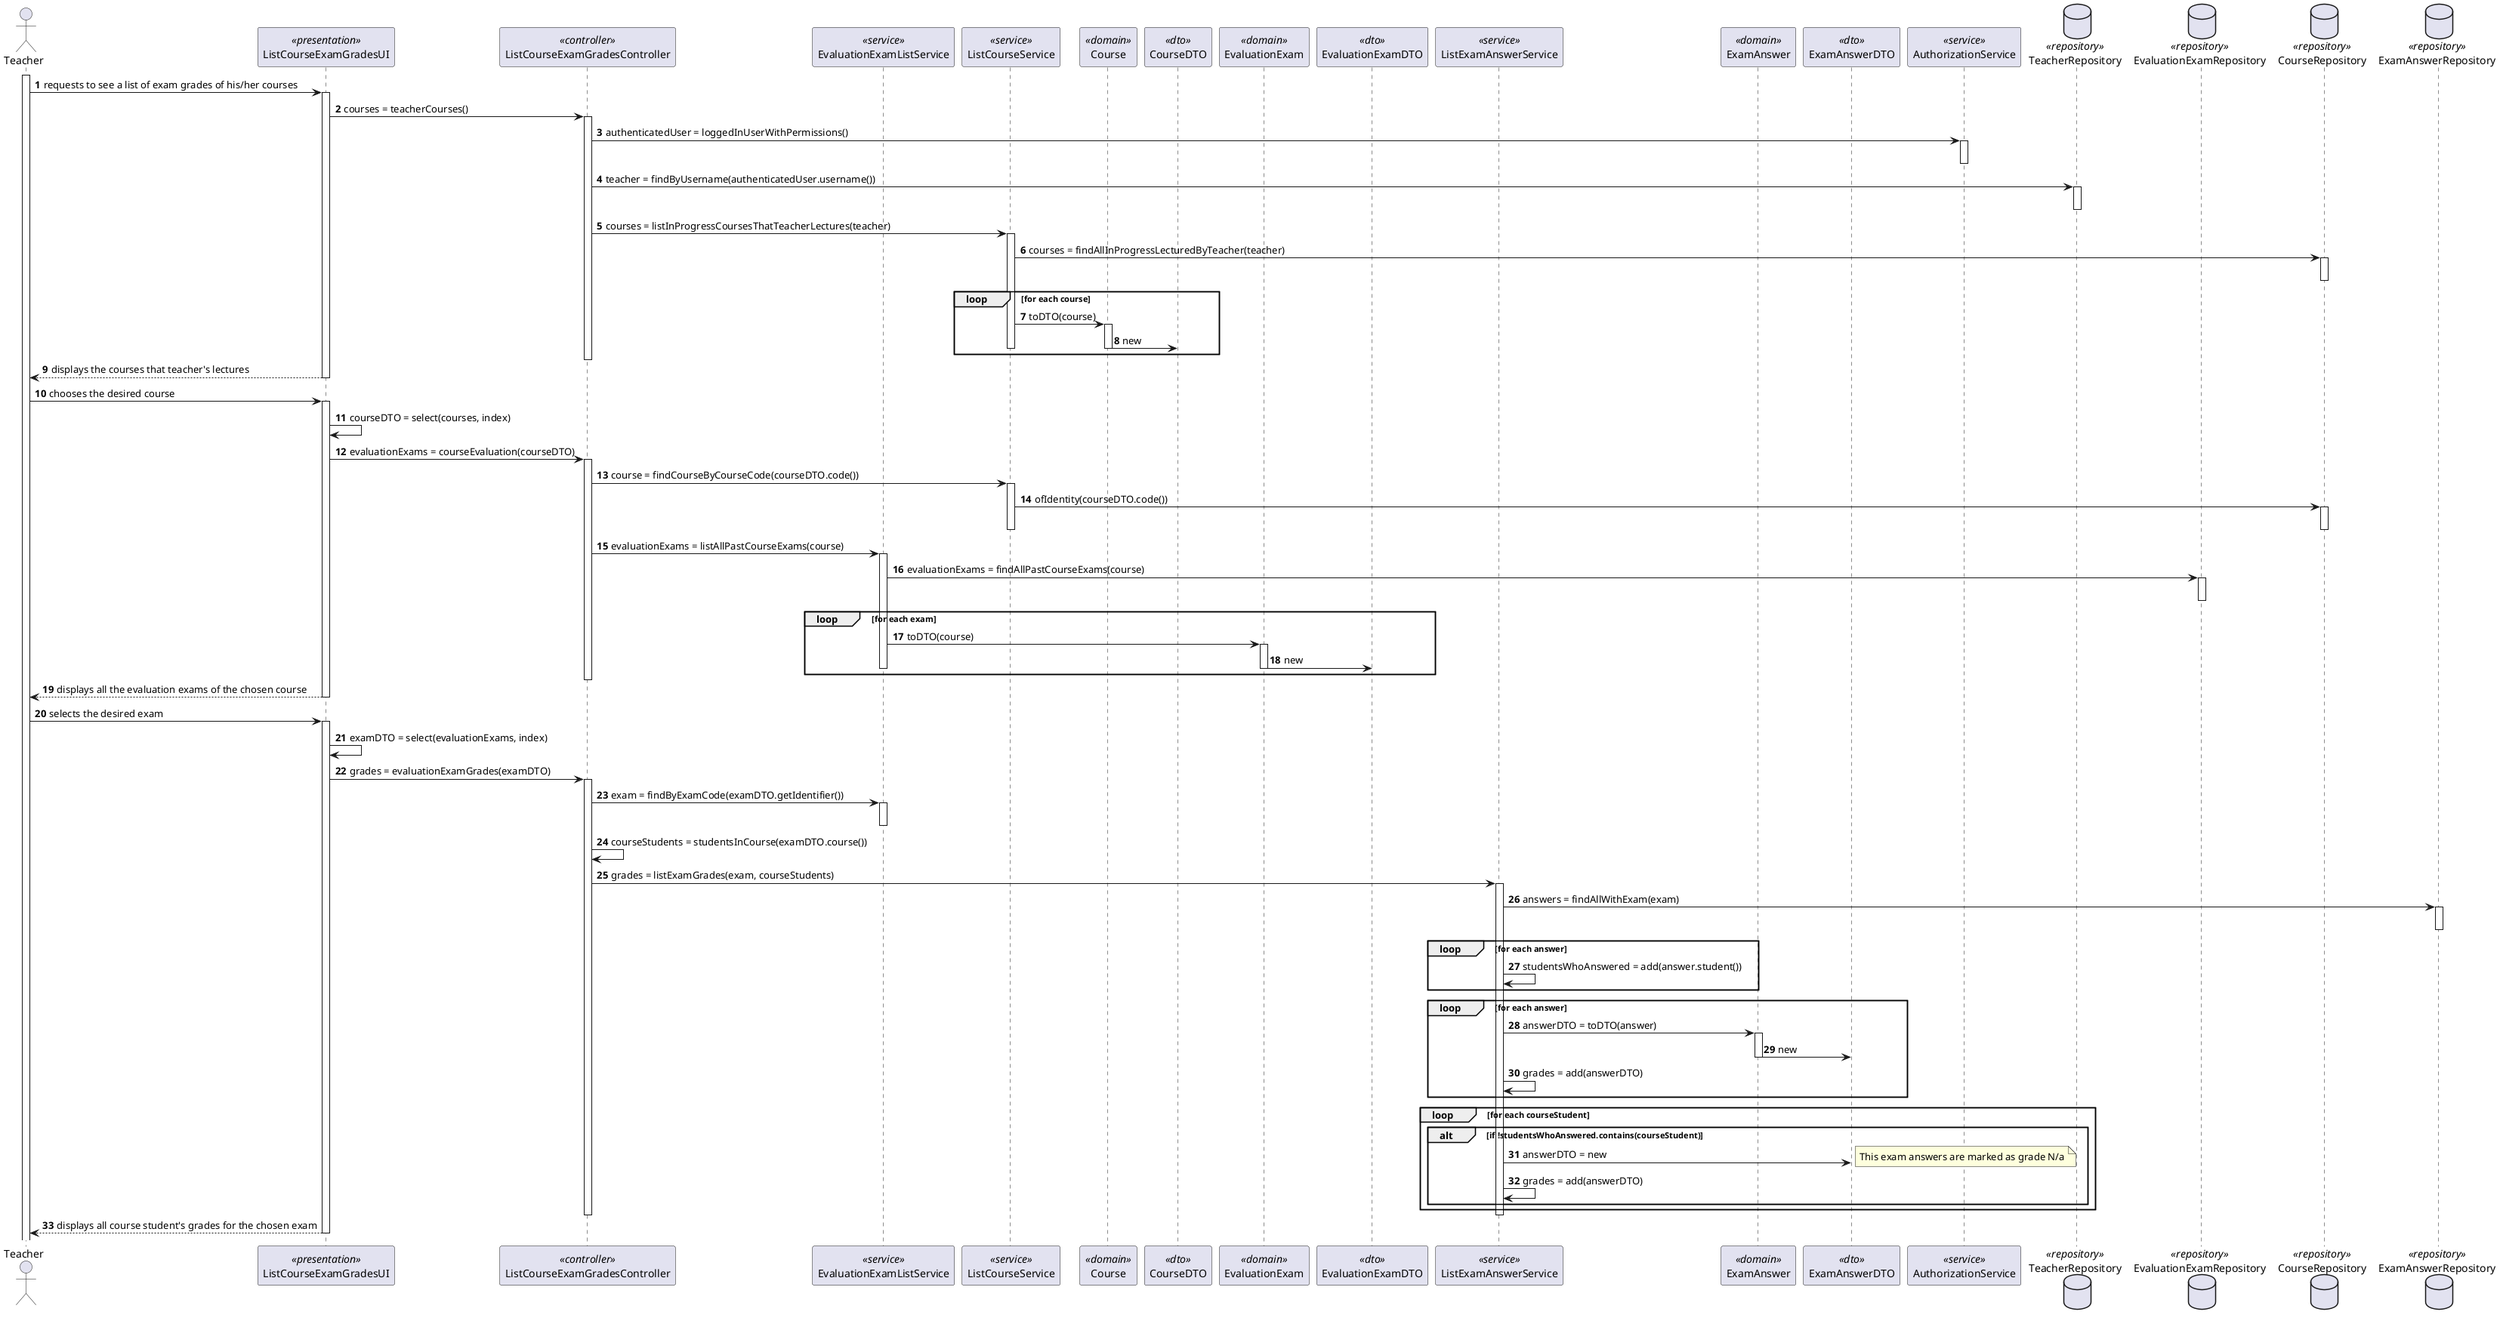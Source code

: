 @startuml US2006_SD
'https://plantuml.com/sequence-diagram

autonumber

actor "Teacher" as T

participant "ListCourseExamGradesUI" as UI <<presentation>>
participant "ListCourseExamGradesController" as CTRL <<controller>>

participant "EvaluationExamListService" as E_E_Service <<service>>
participant "ListCourseService" as C_Service <<service>>
participant "Course" as Course <<domain>>
participant "CourseDTO" as CourseDTO <<dto>>
participant "EvaluationExam" as Exam <<domain>>
participant "EvaluationExamDTO" as ExamDTO <<dto>>
participant "ListExamAnswerService" as E_A_Service <<service>>
participant "ExamAnswer" as  Answer <<domain>>
participant "ExamAnswerDTO" as  AnswerDTO <<dto>>
participant "AuthorizationService" as Authz <<service>>

database TeacherRepository as TR <<repository>>
database EvaluationExamRepository as ER <<repository>>
database CourseRepository as CR <<repository>>
database ExamAnswerRepository as EAR <<repository>>

activate T
T -> UI: requests to see a list of exam grades of his/her courses
activate UI
UI -> CTRL: courses = teacherCourses()
activate CTRL
CTRL -> Authz: authenticatedUser = loggedInUserWithPermissions()
activate Authz
deactivate Authz
CTRL -> TR: teacher = findByUsername(authenticatedUser.username())
activate TR
deactivate TR
CTRL -> C_Service: courses = listInProgressCoursesThatTeacherLectures(teacher)
activate C_Service
C_Service -> CR: courses = findAllInProgressLecturedByTeacher(teacher)
activate CR
deactivate CR

loop for each course
    C_Service -> Course : toDTO(course)
    activate Course
    Course -> CourseDTO : new
    deactivate C_Service
    deactivate Course
end loop

deactivate CTRL
UI --> T: displays the courses that teacher's lectures
deactivate UI

T -> UI: chooses the desired course
activate UI

UI -> UI: courseDTO = select(courses, index)

UI -> CTRL: evaluationExams = courseEvaluation(courseDTO)
activate CTRL
CTRL -> C_Service: course = findCourseByCourseCode(courseDTO.code())
activate C_Service
C_Service -> CR: ofIdentity(courseDTO.code())

activate CR

deactivate CR
deactivate C_Service
CTRL -> E_E_Service: evaluationExams = listAllPastCourseExams(course)
activate E_E_Service
E_E_Service -> ER: evaluationExams = findAllPastCourseExams(course)

activate ER
deactivate ER

loop for each exam
    E_E_Service -> Exam : toDTO(course)
    activate Exam
    Exam -> ExamDTO : new
    deactivate E_E_Service
    deactivate Exam
end loop

deactivate E_E_Service
deactivate CTRL

UI --> T: displays all the evaluation exams of the chosen course
deactivate UI
T -> UI: selects the desired exam
activate UI

UI -> UI: examDTO = select(evaluationExams, index)
UI -> CTRL: grades = evaluationExamGrades(examDTO)
activate CTRL

CTRL -> E_E_Service: exam = findByExamCode(examDTO.getIdentifier())

activate E_E_Service
deactivate E_E_Service
CTRL -> CTRL: courseStudents = studentsInCourse(examDTO.course())
CTRL -> E_A_Service: grades = listExamGrades(exam, courseStudents)
activate E_A_Service
E_A_Service -> EAR: answers = findAllWithExam(exam)
activate EAR
deactivate EAR

loop for each answer
    E_A_Service -> E_A_Service: studentsWhoAnswered = add(answer.student())
end loop

loop for each answer
    E_A_Service -> Answer : answerDTO = toDTO(answer)
    activate Answer
    Answer -> AnswerDTO : new
    deactivate Answer
    E_A_Service -> E_A_Service : grades = add(answerDTO)
end loop

loop for each courseStudent
    alt if !studentsWhoAnswered.contains(courseStudent)
      E_A_Service -> AnswerDTO : answerDTO = new
      note right
        This exam answers are marked as grade N/a
      end note
      E_A_Service -> E_A_Service : grades = add(answerDTO)
    end if
end loop

deactivate E_A_Service
deactivate CTRL
UI --> T: displays all course student's grades for the chosen exam
deactivate UI


@enduml
